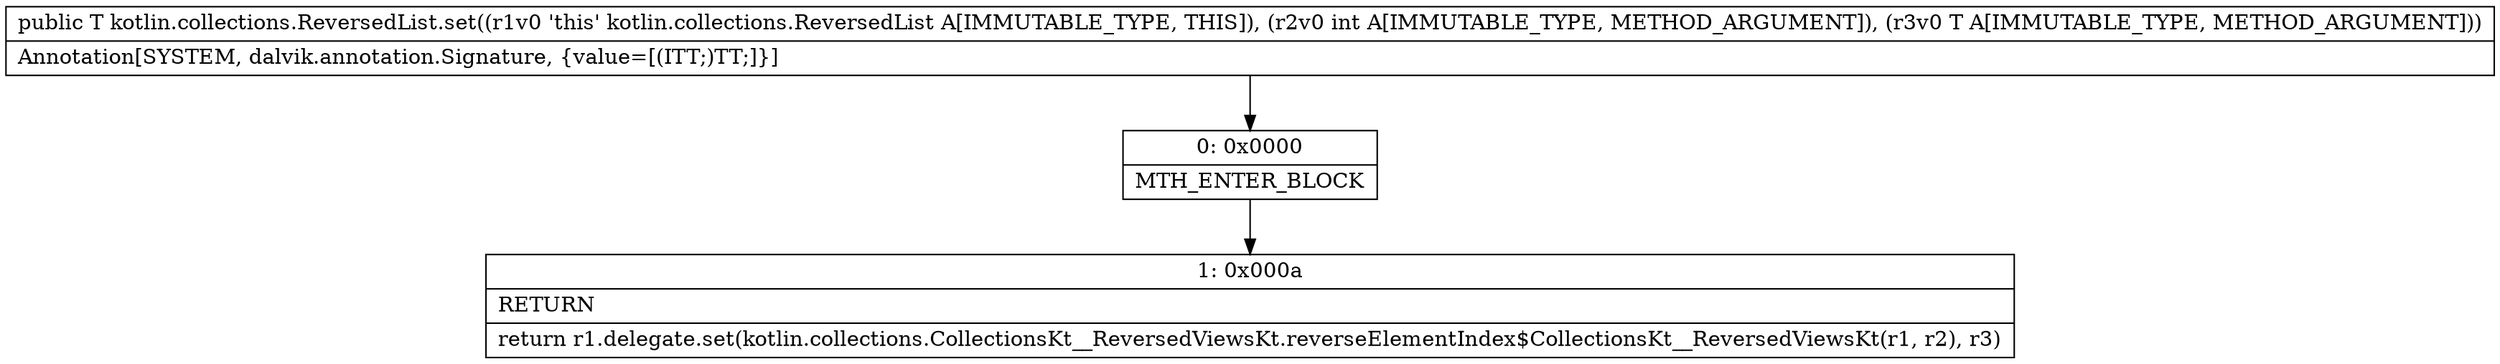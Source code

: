 digraph "CFG forkotlin.collections.ReversedList.set(ILjava\/lang\/Object;)Ljava\/lang\/Object;" {
Node_0 [shape=record,label="{0\:\ 0x0000|MTH_ENTER_BLOCK\l}"];
Node_1 [shape=record,label="{1\:\ 0x000a|RETURN\l|return r1.delegate.set(kotlin.collections.CollectionsKt__ReversedViewsKt.reverseElementIndex$CollectionsKt__ReversedViewsKt(r1, r2), r3)\l}"];
MethodNode[shape=record,label="{public T kotlin.collections.ReversedList.set((r1v0 'this' kotlin.collections.ReversedList A[IMMUTABLE_TYPE, THIS]), (r2v0 int A[IMMUTABLE_TYPE, METHOD_ARGUMENT]), (r3v0 T A[IMMUTABLE_TYPE, METHOD_ARGUMENT]))  | Annotation[SYSTEM, dalvik.annotation.Signature, \{value=[(ITT;)TT;]\}]\l}"];
MethodNode -> Node_0;
Node_0 -> Node_1;
}


